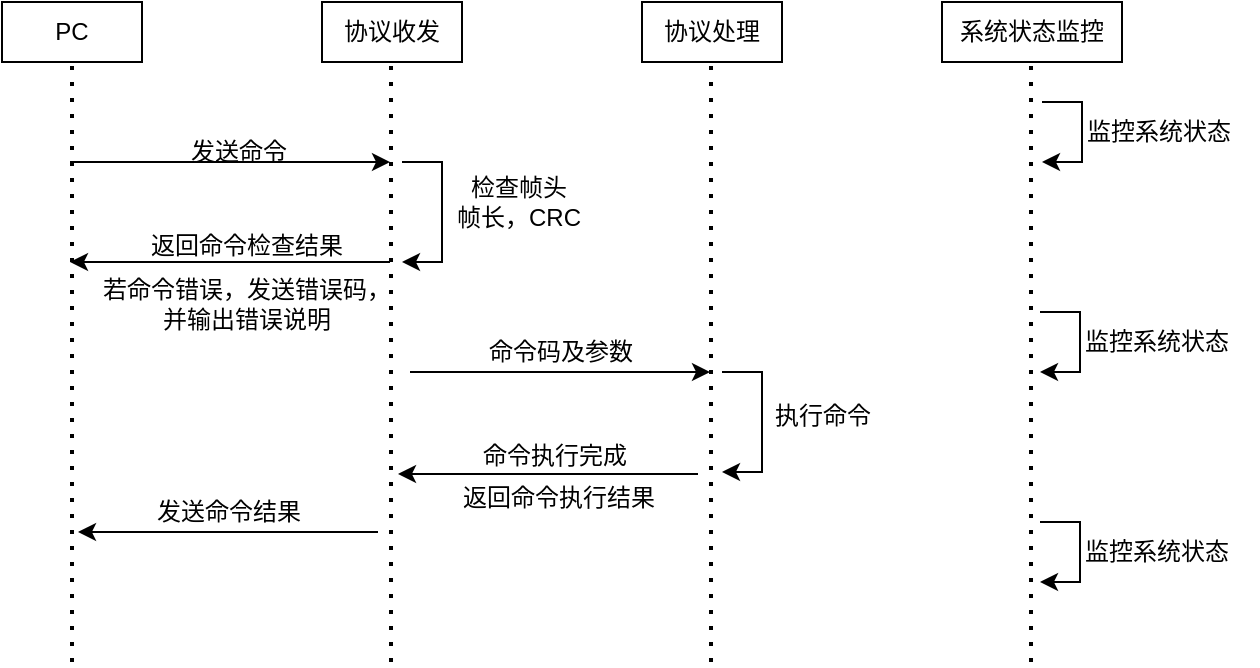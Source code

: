<mxfile version="20.1.2" type="github">
  <diagram id="umuWkSU3yIFX7GFmM5Sn" name="Page-1">
    <mxGraphModel dx="1550" dy="835" grid="0" gridSize="10" guides="1" tooltips="1" connect="1" arrows="1" fold="1" page="1" pageScale="1" pageWidth="850" pageHeight="1100" math="0" shadow="0">
      <root>
        <mxCell id="0" />
        <mxCell id="1" parent="0" />
        <mxCell id="dy6qlffycjO_kxXFmytK-1" value="PC" style="rounded=0;whiteSpace=wrap;html=1;" vertex="1" parent="1">
          <mxGeometry x="46" y="160" width="70" height="30" as="geometry" />
        </mxCell>
        <mxCell id="dy6qlffycjO_kxXFmytK-2" value="协议收发" style="rounded=0;whiteSpace=wrap;html=1;" vertex="1" parent="1">
          <mxGeometry x="206" y="160" width="70" height="30" as="geometry" />
        </mxCell>
        <mxCell id="dy6qlffycjO_kxXFmytK-3" value="协议处理" style="rounded=0;whiteSpace=wrap;html=1;" vertex="1" parent="1">
          <mxGeometry x="366" y="160" width="70" height="30" as="geometry" />
        </mxCell>
        <mxCell id="dy6qlffycjO_kxXFmytK-4" value="系统状态监控" style="rounded=0;whiteSpace=wrap;html=1;" vertex="1" parent="1">
          <mxGeometry x="516" y="160" width="90" height="30" as="geometry" />
        </mxCell>
        <mxCell id="dy6qlffycjO_kxXFmytK-5" value="" style="endArrow=none;dashed=1;html=1;dashPattern=1 3;strokeWidth=2;rounded=0;entryX=0.5;entryY=1;entryDx=0;entryDy=0;" edge="1" parent="1" target="dy6qlffycjO_kxXFmytK-1">
          <mxGeometry width="50" height="50" relative="1" as="geometry">
            <mxPoint x="81" y="490" as="sourcePoint" />
            <mxPoint x="416" y="390" as="targetPoint" />
          </mxGeometry>
        </mxCell>
        <mxCell id="dy6qlffycjO_kxXFmytK-6" value="" style="endArrow=none;dashed=1;html=1;dashPattern=1 3;strokeWidth=2;rounded=0;entryX=0.5;entryY=1;entryDx=0;entryDy=0;" edge="1" parent="1">
          <mxGeometry width="50" height="50" relative="1" as="geometry">
            <mxPoint x="560.5" y="490" as="sourcePoint" />
            <mxPoint x="560.5" y="190" as="targetPoint" />
          </mxGeometry>
        </mxCell>
        <mxCell id="dy6qlffycjO_kxXFmytK-7" value="" style="endArrow=none;dashed=1;html=1;dashPattern=1 3;strokeWidth=2;rounded=0;entryX=0.5;entryY=1;entryDx=0;entryDy=0;" edge="1" parent="1">
          <mxGeometry width="50" height="50" relative="1" as="geometry">
            <mxPoint x="400.5" y="490" as="sourcePoint" />
            <mxPoint x="400.5" y="190" as="targetPoint" />
          </mxGeometry>
        </mxCell>
        <mxCell id="dy6qlffycjO_kxXFmytK-8" value="" style="endArrow=none;dashed=1;html=1;dashPattern=1 3;strokeWidth=2;rounded=0;entryX=0.5;entryY=1;entryDx=0;entryDy=0;" edge="1" parent="1">
          <mxGeometry width="50" height="50" relative="1" as="geometry">
            <mxPoint x="240.5" y="490" as="sourcePoint" />
            <mxPoint x="240.5" y="190" as="targetPoint" />
          </mxGeometry>
        </mxCell>
        <mxCell id="dy6qlffycjO_kxXFmytK-9" value="" style="endArrow=classic;html=1;rounded=0;" edge="1" parent="1">
          <mxGeometry width="50" height="50" relative="1" as="geometry">
            <mxPoint x="80" y="240" as="sourcePoint" />
            <mxPoint x="240" y="240" as="targetPoint" />
          </mxGeometry>
        </mxCell>
        <mxCell id="dy6qlffycjO_kxXFmytK-10" value="发送命令" style="text;html=1;align=center;verticalAlign=middle;resizable=0;points=[];autosize=1;strokeColor=none;fillColor=none;" vertex="1" parent="1">
          <mxGeometry x="129" y="220" width="70" height="30" as="geometry" />
        </mxCell>
        <mxCell id="dy6qlffycjO_kxXFmytK-11" value="" style="endArrow=classic;html=1;rounded=0;" edge="1" parent="1">
          <mxGeometry width="50" height="50" relative="1" as="geometry">
            <mxPoint x="246" y="240" as="sourcePoint" />
            <mxPoint x="246" y="290" as="targetPoint" />
            <Array as="points">
              <mxPoint x="266" y="240" />
              <mxPoint x="266" y="290" />
            </Array>
          </mxGeometry>
        </mxCell>
        <mxCell id="dy6qlffycjO_kxXFmytK-12" value="检查帧头&lt;br&gt;帧长，CRC" style="text;html=1;align=center;verticalAlign=middle;resizable=0;points=[];autosize=1;strokeColor=none;fillColor=none;" vertex="1" parent="1">
          <mxGeometry x="259" y="240" width="90" height="40" as="geometry" />
        </mxCell>
        <mxCell id="dy6qlffycjO_kxXFmytK-13" value="" style="endArrow=classic;html=1;rounded=0;" edge="1" parent="1">
          <mxGeometry width="50" height="50" relative="1" as="geometry">
            <mxPoint x="240" y="290" as="sourcePoint" />
            <mxPoint x="80" y="290" as="targetPoint" />
          </mxGeometry>
        </mxCell>
        <mxCell id="dy6qlffycjO_kxXFmytK-14" value="返回命令检查结果" style="text;html=1;align=center;verticalAlign=middle;resizable=0;points=[];autosize=1;strokeColor=none;fillColor=none;" vertex="1" parent="1">
          <mxGeometry x="111" y="269" width="114" height="26" as="geometry" />
        </mxCell>
        <mxCell id="dy6qlffycjO_kxXFmytK-15" value="若命令错误，发送错误码，&lt;br&gt;并输出错误说明" style="text;html=1;align=center;verticalAlign=middle;resizable=0;points=[];autosize=1;strokeColor=none;fillColor=none;" vertex="1" parent="1">
          <mxGeometry x="87" y="290" width="162" height="41" as="geometry" />
        </mxCell>
        <mxCell id="dy6qlffycjO_kxXFmytK-16" value="" style="endArrow=classic;html=1;rounded=0;" edge="1" parent="1">
          <mxGeometry width="50" height="50" relative="1" as="geometry">
            <mxPoint x="250" y="345" as="sourcePoint" />
            <mxPoint x="400" y="345" as="targetPoint" />
          </mxGeometry>
        </mxCell>
        <mxCell id="dy6qlffycjO_kxXFmytK-17" value="命令码及参数" style="text;html=1;align=center;verticalAlign=middle;resizable=0;points=[];autosize=1;strokeColor=none;fillColor=none;" vertex="1" parent="1">
          <mxGeometry x="280" y="322" width="90" height="26" as="geometry" />
        </mxCell>
        <mxCell id="dy6qlffycjO_kxXFmytK-18" value="" style="endArrow=classic;html=1;rounded=0;" edge="1" parent="1">
          <mxGeometry width="50" height="50" relative="1" as="geometry">
            <mxPoint x="406" y="345" as="sourcePoint" />
            <mxPoint x="406" y="395" as="targetPoint" />
            <Array as="points">
              <mxPoint x="426" y="345" />
              <mxPoint x="426" y="395" />
            </Array>
          </mxGeometry>
        </mxCell>
        <mxCell id="dy6qlffycjO_kxXFmytK-19" value="执行命令" style="text;html=1;align=center;verticalAlign=middle;resizable=0;points=[];autosize=1;strokeColor=none;fillColor=none;" vertex="1" parent="1">
          <mxGeometry x="421" y="352" width="70" height="30" as="geometry" />
        </mxCell>
        <mxCell id="dy6qlffycjO_kxXFmytK-20" value="" style="endArrow=classic;html=1;rounded=0;" edge="1" parent="1">
          <mxGeometry width="50" height="50" relative="1" as="geometry">
            <mxPoint x="566" y="210" as="sourcePoint" />
            <mxPoint x="566" y="240" as="targetPoint" />
            <Array as="points">
              <mxPoint x="586" y="210" />
              <mxPoint x="586" y="240" />
            </Array>
          </mxGeometry>
        </mxCell>
        <mxCell id="dy6qlffycjO_kxXFmytK-21" value="监控系统状态" style="text;html=1;align=center;verticalAlign=middle;resizable=0;points=[];autosize=1;strokeColor=none;fillColor=none;" vertex="1" parent="1">
          <mxGeometry x="574" y="210" width="100" height="30" as="geometry" />
        </mxCell>
        <mxCell id="dy6qlffycjO_kxXFmytK-22" value="" style="endArrow=classic;html=1;rounded=0;" edge="1" parent="1">
          <mxGeometry width="50" height="50" relative="1" as="geometry">
            <mxPoint x="565" y="315" as="sourcePoint" />
            <mxPoint x="565" y="345" as="targetPoint" />
            <Array as="points">
              <mxPoint x="585" y="315" />
              <mxPoint x="585" y="345" />
            </Array>
          </mxGeometry>
        </mxCell>
        <mxCell id="dy6qlffycjO_kxXFmytK-23" value="监控系统状态" style="text;html=1;align=center;verticalAlign=middle;resizable=0;points=[];autosize=1;strokeColor=none;fillColor=none;" vertex="1" parent="1">
          <mxGeometry x="573" y="315" width="100" height="30" as="geometry" />
        </mxCell>
        <mxCell id="dy6qlffycjO_kxXFmytK-24" value="" style="endArrow=classic;html=1;rounded=0;" edge="1" parent="1">
          <mxGeometry width="50" height="50" relative="1" as="geometry">
            <mxPoint x="565" y="420" as="sourcePoint" />
            <mxPoint x="565" y="450" as="targetPoint" />
            <Array as="points">
              <mxPoint x="585" y="420" />
              <mxPoint x="585" y="450" />
            </Array>
          </mxGeometry>
        </mxCell>
        <mxCell id="dy6qlffycjO_kxXFmytK-25" value="监控系统状态" style="text;html=1;align=center;verticalAlign=middle;resizable=0;points=[];autosize=1;strokeColor=none;fillColor=none;" vertex="1" parent="1">
          <mxGeometry x="573" y="420" width="100" height="30" as="geometry" />
        </mxCell>
        <mxCell id="dy6qlffycjO_kxXFmytK-26" value="" style="endArrow=classic;html=1;rounded=0;" edge="1" parent="1">
          <mxGeometry width="50" height="50" relative="1" as="geometry">
            <mxPoint x="394" y="396" as="sourcePoint" />
            <mxPoint x="244" y="396" as="targetPoint" />
          </mxGeometry>
        </mxCell>
        <mxCell id="dy6qlffycjO_kxXFmytK-27" value="命令执行完成" style="text;html=1;align=center;verticalAlign=middle;resizable=0;points=[];autosize=1;strokeColor=none;fillColor=none;" vertex="1" parent="1">
          <mxGeometry x="272" y="372" width="100" height="30" as="geometry" />
        </mxCell>
        <mxCell id="dy6qlffycjO_kxXFmytK-28" value="返回命令执行结果" style="text;html=1;align=center;verticalAlign=middle;resizable=0;points=[];autosize=1;strokeColor=none;fillColor=none;" vertex="1" parent="1">
          <mxGeometry x="264" y="393" width="120" height="30" as="geometry" />
        </mxCell>
        <mxCell id="dy6qlffycjO_kxXFmytK-29" value="" style="endArrow=classic;html=1;rounded=0;" edge="1" parent="1">
          <mxGeometry width="50" height="50" relative="1" as="geometry">
            <mxPoint x="234" y="425" as="sourcePoint" />
            <mxPoint x="84" y="425" as="targetPoint" />
          </mxGeometry>
        </mxCell>
        <mxCell id="dy6qlffycjO_kxXFmytK-30" value="发送命令结果" style="text;html=1;align=center;verticalAlign=middle;resizable=0;points=[];autosize=1;strokeColor=none;fillColor=none;" vertex="1" parent="1">
          <mxGeometry x="109" y="400" width="100" height="30" as="geometry" />
        </mxCell>
      </root>
    </mxGraphModel>
  </diagram>
</mxfile>
